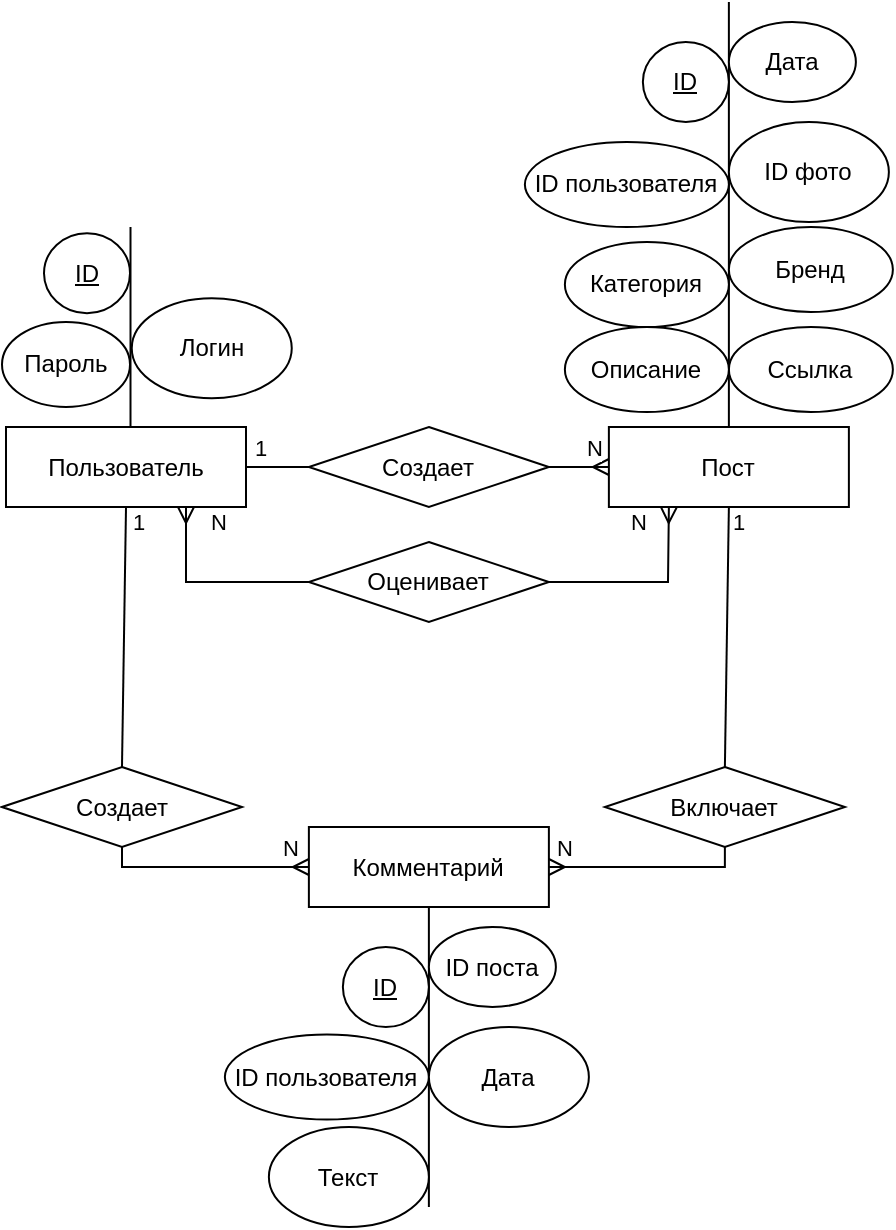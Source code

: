 <mxfile>
    <diagram id="iV2fyk_mm7ZKU7CcWkow" name="Страница 1">
        <mxGraphModel dx="1793" dy="1771" grid="1" gridSize="10" guides="1" tooltips="1" connect="1" arrows="1" fold="1" page="1" pageScale="1" pageWidth="827" pageHeight="1169" math="0" shadow="0">
            <root>
                <mxCell id="0"/>
                <mxCell id="1" parent="0"/>
                <mxCell id="2" value="Пользователь" style="whiteSpace=wrap;html=1;align=center;" parent="1" vertex="1">
                    <mxGeometry x="154" y="152.5" width="120" height="40" as="geometry"/>
                </mxCell>
                <mxCell id="3" value="1" style="edgeStyle=none;html=1;exitX=0;exitY=0.5;exitDx=0;exitDy=0;entryX=1;entryY=0.5;entryDx=0;entryDy=0;endArrow=none;endFill=0;" parent="1" source="5" target="2" edge="1">
                    <mxGeometry x="0.548" y="-10" relative="1" as="geometry">
                        <mxPoint as="offset"/>
                    </mxGeometry>
                </mxCell>
                <mxCell id="4" value="N" style="edgeStyle=none;html=1;exitX=1;exitY=0.5;exitDx=0;exitDy=0;entryX=0;entryY=0.5;entryDx=0;entryDy=0;endArrow=ERmany;endFill=0;" parent="1" source="5" target="14" edge="1">
                    <mxGeometry x="0.5" y="10" relative="1" as="geometry">
                        <mxPoint as="offset"/>
                    </mxGeometry>
                </mxCell>
                <mxCell id="5" value="Создает" style="shape=rhombus;perimeter=rhombusPerimeter;whiteSpace=wrap;html=1;align=center;" parent="1" vertex="1">
                    <mxGeometry x="305.44" y="152.5" width="120" height="40" as="geometry"/>
                </mxCell>
                <mxCell id="6" value="" style="endArrow=none;html=1;rounded=0;entryX=0.5;entryY=1;entryDx=0;entryDy=0;" parent="1" edge="1">
                    <mxGeometry relative="1" as="geometry">
                        <mxPoint x="515.44" y="152.5" as="sourcePoint"/>
                        <mxPoint x="515.44" y="-60" as="targetPoint"/>
                    </mxGeometry>
                </mxCell>
                <mxCell id="7" value="" style="line;strokeWidth=1;rotatable=0;dashed=0;labelPosition=right;align=left;verticalAlign=middle;spacingTop=0;spacingLeft=6;points=[];portConstraint=eastwest;direction=south;" parent="1" vertex="1">
                    <mxGeometry x="211.25" y="52.5" width="10" height="100" as="geometry"/>
                </mxCell>
                <mxCell id="14" value="Пост" style="whiteSpace=wrap;html=1;align=center;" parent="1" vertex="1">
                    <mxGeometry x="455.44" y="152.5" width="120" height="40" as="geometry"/>
                </mxCell>
                <mxCell id="15" value="ID" style="ellipse;whiteSpace=wrap;html=1;align=center;fontStyle=4;" parent="1" vertex="1">
                    <mxGeometry x="472.44" y="-40" width="43" height="40" as="geometry"/>
                </mxCell>
                <mxCell id="16" value="ID пользователя" style="ellipse;whiteSpace=wrap;html=1;align=center;" parent="1" vertex="1">
                    <mxGeometry x="413.44" y="10" width="102" height="42.5" as="geometry"/>
                </mxCell>
                <mxCell id="17" value="ID фото" style="ellipse;whiteSpace=wrap;html=1;align=center;" parent="1" vertex="1">
                    <mxGeometry x="515.44" width="80" height="50" as="geometry"/>
                </mxCell>
                <mxCell id="18" value="Дата" style="ellipse;whiteSpace=wrap;html=1;align=center;" parent="1" vertex="1">
                    <mxGeometry x="515.44" y="-50" width="63.5" height="40" as="geometry"/>
                </mxCell>
                <mxCell id="19" value="Категория" style="ellipse;whiteSpace=wrap;html=1;align=center;" parent="1" vertex="1">
                    <mxGeometry x="433.44" y="60" width="82" height="42.5" as="geometry"/>
                </mxCell>
                <mxCell id="20" value="" style="endArrow=none;html=1;rounded=0;entryX=0.5;entryY=1;entryDx=0;entryDy=0;" parent="1" target="21" edge="1">
                    <mxGeometry relative="1" as="geometry">
                        <mxPoint x="365.44" y="542.5" as="sourcePoint"/>
                        <mxPoint x="505.44" y="382.5" as="targetPoint"/>
                    </mxGeometry>
                </mxCell>
                <mxCell id="21" value="Комментарий" style="whiteSpace=wrap;html=1;align=center;" parent="1" vertex="1">
                    <mxGeometry x="305.44" y="352.5" width="120" height="40" as="geometry"/>
                </mxCell>
                <mxCell id="22" value="ID" style="ellipse;whiteSpace=wrap;html=1;align=center;fontStyle=4;" parent="1" vertex="1">
                    <mxGeometry x="322.44" y="412.5" width="43" height="40" as="geometry"/>
                </mxCell>
                <mxCell id="23" value="ID пользователя" style="ellipse;whiteSpace=wrap;html=1;align=center;" parent="1" vertex="1">
                    <mxGeometry x="263.44" y="456.25" width="102" height="42.5" as="geometry"/>
                </mxCell>
                <mxCell id="24" value="Дата" style="ellipse;whiteSpace=wrap;html=1;align=center;" parent="1" vertex="1">
                    <mxGeometry x="365.44" y="452.5" width="80" height="50" as="geometry"/>
                </mxCell>
                <mxCell id="25" value="ID поста" style="ellipse;whiteSpace=wrap;html=1;align=center;" parent="1" vertex="1">
                    <mxGeometry x="365.44" y="402.5" width="63.5" height="40" as="geometry"/>
                </mxCell>
                <mxCell id="26" value="1" style="edgeStyle=none;html=1;exitX=0.5;exitY=0;exitDx=0;exitDy=0;entryX=0.5;entryY=1;entryDx=0;entryDy=0;endArrow=none;endFill=0;" parent="1" source="28" target="14" edge="1">
                    <mxGeometry x="0.886" y="-5" relative="1" as="geometry">
                        <mxPoint as="offset"/>
                    </mxGeometry>
                </mxCell>
                <mxCell id="27" value="N" style="edgeStyle=orthogonalEdgeStyle;html=1;exitX=0.5;exitY=1;exitDx=0;exitDy=0;endArrow=ERmany;endFill=0;rounded=0;entryX=0;entryY=0.5;entryDx=0;entryDy=0;" parent="1" source="83" target="21" edge="1">
                    <mxGeometry x="0.806" y="10" relative="1" as="geometry">
                        <mxPoint x="303.44" y="372.5" as="targetPoint"/>
                        <mxPoint as="offset"/>
                        <mxPoint x="263.44" y="372.5" as="sourcePoint"/>
                        <Array as="points">
                            <mxPoint x="212.44" y="372.5"/>
                        </Array>
                    </mxGeometry>
                </mxCell>
                <mxCell id="28" value="Включает" style="shape=rhombus;perimeter=rhombusPerimeter;whiteSpace=wrap;html=1;align=center;" parent="1" vertex="1">
                    <mxGeometry x="453.44" y="322.5" width="120" height="40" as="geometry"/>
                </mxCell>
                <mxCell id="42" value="N" style="edgeStyle=none;rounded=0;html=1;entryX=1;entryY=0.5;entryDx=0;entryDy=0;endArrow=ERmany;endFill=0;exitX=0.5;exitY=1;exitDx=0;exitDy=0;" parent="1" source="28" target="21" edge="1">
                    <mxGeometry x="0.837" y="-10" relative="1" as="geometry">
                        <mxPoint as="offset"/>
                        <mxPoint x="463.44" y="372.5" as="sourcePoint"/>
                        <Array as="points">
                            <mxPoint x="513.44" y="372.5"/>
                        </Array>
                    </mxGeometry>
                </mxCell>
                <mxCell id="57" value="Логин" style="ellipse;whiteSpace=wrap;html=1;align=center;" parent="1" vertex="1">
                    <mxGeometry x="216.88" y="88.12" width="80" height="50" as="geometry"/>
                </mxCell>
                <mxCell id="58" value="ID" style="ellipse;whiteSpace=wrap;html=1;align=center;fontStyle=4;" parent="1" vertex="1">
                    <mxGeometry x="173" y="55.62" width="43" height="40" as="geometry"/>
                </mxCell>
                <mxCell id="59" value="Пароль" style="ellipse;whiteSpace=wrap;html=1;align=center;" parent="1" vertex="1">
                    <mxGeometry x="152" y="99.99" width="64" height="42.5" as="geometry"/>
                </mxCell>
                <mxCell id="60" value="Бренд" style="ellipse;whiteSpace=wrap;html=1;align=center;" parent="1" vertex="1">
                    <mxGeometry x="515.44" y="52.5" width="82" height="42.5" as="geometry"/>
                </mxCell>
                <mxCell id="61" value="Ссылка" style="ellipse;whiteSpace=wrap;html=1;align=center;" parent="1" vertex="1">
                    <mxGeometry x="515.44" y="102.5" width="82" height="42.5" as="geometry"/>
                </mxCell>
                <mxCell id="62" value="Описание" style="ellipse;whiteSpace=wrap;html=1;align=center;" parent="1" vertex="1">
                    <mxGeometry x="433.44" y="102.5" width="82" height="42.5" as="geometry"/>
                </mxCell>
                <mxCell id="82" value="Текст" style="ellipse;whiteSpace=wrap;html=1;align=center;" parent="1" vertex="1">
                    <mxGeometry x="285.44" y="502.5" width="80" height="50" as="geometry"/>
                </mxCell>
                <mxCell id="83" value="Создает" style="shape=rhombus;perimeter=rhombusPerimeter;whiteSpace=wrap;html=1;align=center;" parent="1" vertex="1">
                    <mxGeometry x="152" y="322.5" width="120" height="40" as="geometry"/>
                </mxCell>
                <mxCell id="84" value="1" style="edgeStyle=none;html=1;exitX=0.5;exitY=0;exitDx=0;exitDy=0;entryX=0.5;entryY=1;entryDx=0;entryDy=0;endArrow=none;endFill=0;" parent="1" source="83" target="2" edge="1">
                    <mxGeometry x="0.886" y="-6" relative="1" as="geometry">
                        <mxPoint as="offset"/>
                        <mxPoint x="313.44" y="282.5" as="sourcePoint"/>
                        <mxPoint x="278.0" y="282.5" as="targetPoint"/>
                    </mxGeometry>
                </mxCell>
                <mxCell id="86" value="N" style="edgeStyle=none;html=1;exitX=0;exitY=0.5;exitDx=0;exitDy=0;entryX=0.75;entryY=1;entryDx=0;entryDy=0;endArrow=ERmany;endFill=0;rounded=0;" edge="1" parent="1" source="88" target="2">
                    <mxGeometry x="0.848" y="-16" relative="1" as="geometry">
                        <mxPoint as="offset"/>
                        <mxPoint x="274" y="230" as="targetPoint"/>
                        <Array as="points">
                            <mxPoint x="244" y="230"/>
                        </Array>
                    </mxGeometry>
                </mxCell>
                <mxCell id="87" value="N" style="edgeStyle=none;html=1;exitX=1;exitY=0.5;exitDx=0;exitDy=0;entryX=0.25;entryY=1;entryDx=0;entryDy=0;endArrow=ERmany;endFill=0;rounded=0;" edge="1" parent="1" source="88" target="14">
                    <mxGeometry x="0.842" y="15" relative="1" as="geometry">
                        <mxPoint as="offset"/>
                        <mxPoint x="455.44" y="230" as="targetPoint"/>
                        <Array as="points">
                            <mxPoint x="485" y="230"/>
                        </Array>
                    </mxGeometry>
                </mxCell>
                <mxCell id="88" value="Оценивает" style="shape=rhombus;perimeter=rhombusPerimeter;whiteSpace=wrap;html=1;align=center;" vertex="1" parent="1">
                    <mxGeometry x="305.44" y="210" width="120" height="40" as="geometry"/>
                </mxCell>
            </root>
        </mxGraphModel>
    </diagram>
</mxfile>